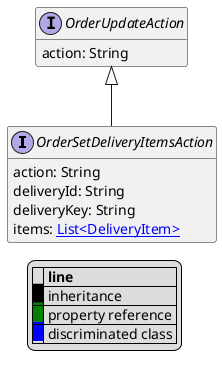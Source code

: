 @startuml

hide empty fields
hide empty methods
legend
|= |= line |
|<back:black>   </back>| inheritance |
|<back:green>   </back>| property reference |
|<back:blue>   </back>| discriminated class |
endlegend
interface OrderSetDeliveryItemsAction [[OrderSetDeliveryItemsAction.svg]] extends OrderUpdateAction {
    action: String
    deliveryId: String
    deliveryKey: String
    items: [[DeliveryItem.svg List<DeliveryItem>]]
}
interface OrderUpdateAction [[OrderUpdateAction.svg]]  {
    action: String
}





@enduml
